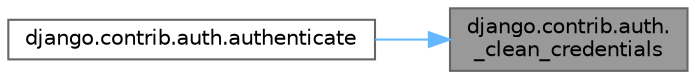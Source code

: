 digraph "django.contrib.auth._clean_credentials"
{
 // LATEX_PDF_SIZE
  bgcolor="transparent";
  edge [fontname=Helvetica,fontsize=10,labelfontname=Helvetica,labelfontsize=10];
  node [fontname=Helvetica,fontsize=10,shape=box,height=0.2,width=0.4];
  rankdir="RL";
  Node1 [id="Node000001",label="django.contrib.auth.\l_clean_credentials",height=0.2,width=0.4,color="gray40", fillcolor="grey60", style="filled", fontcolor="black",tooltip=" "];
  Node1 -> Node2 [id="edge1_Node000001_Node000002",dir="back",color="steelblue1",style="solid",tooltip=" "];
  Node2 [id="Node000002",label="django.contrib.auth.authenticate",height=0.2,width=0.4,color="grey40", fillcolor="white", style="filled",URL="$namespacedjango_1_1contrib_1_1auth.html#aa93b9260a3a3205c27699901d519a2e9",tooltip=" "];
}
